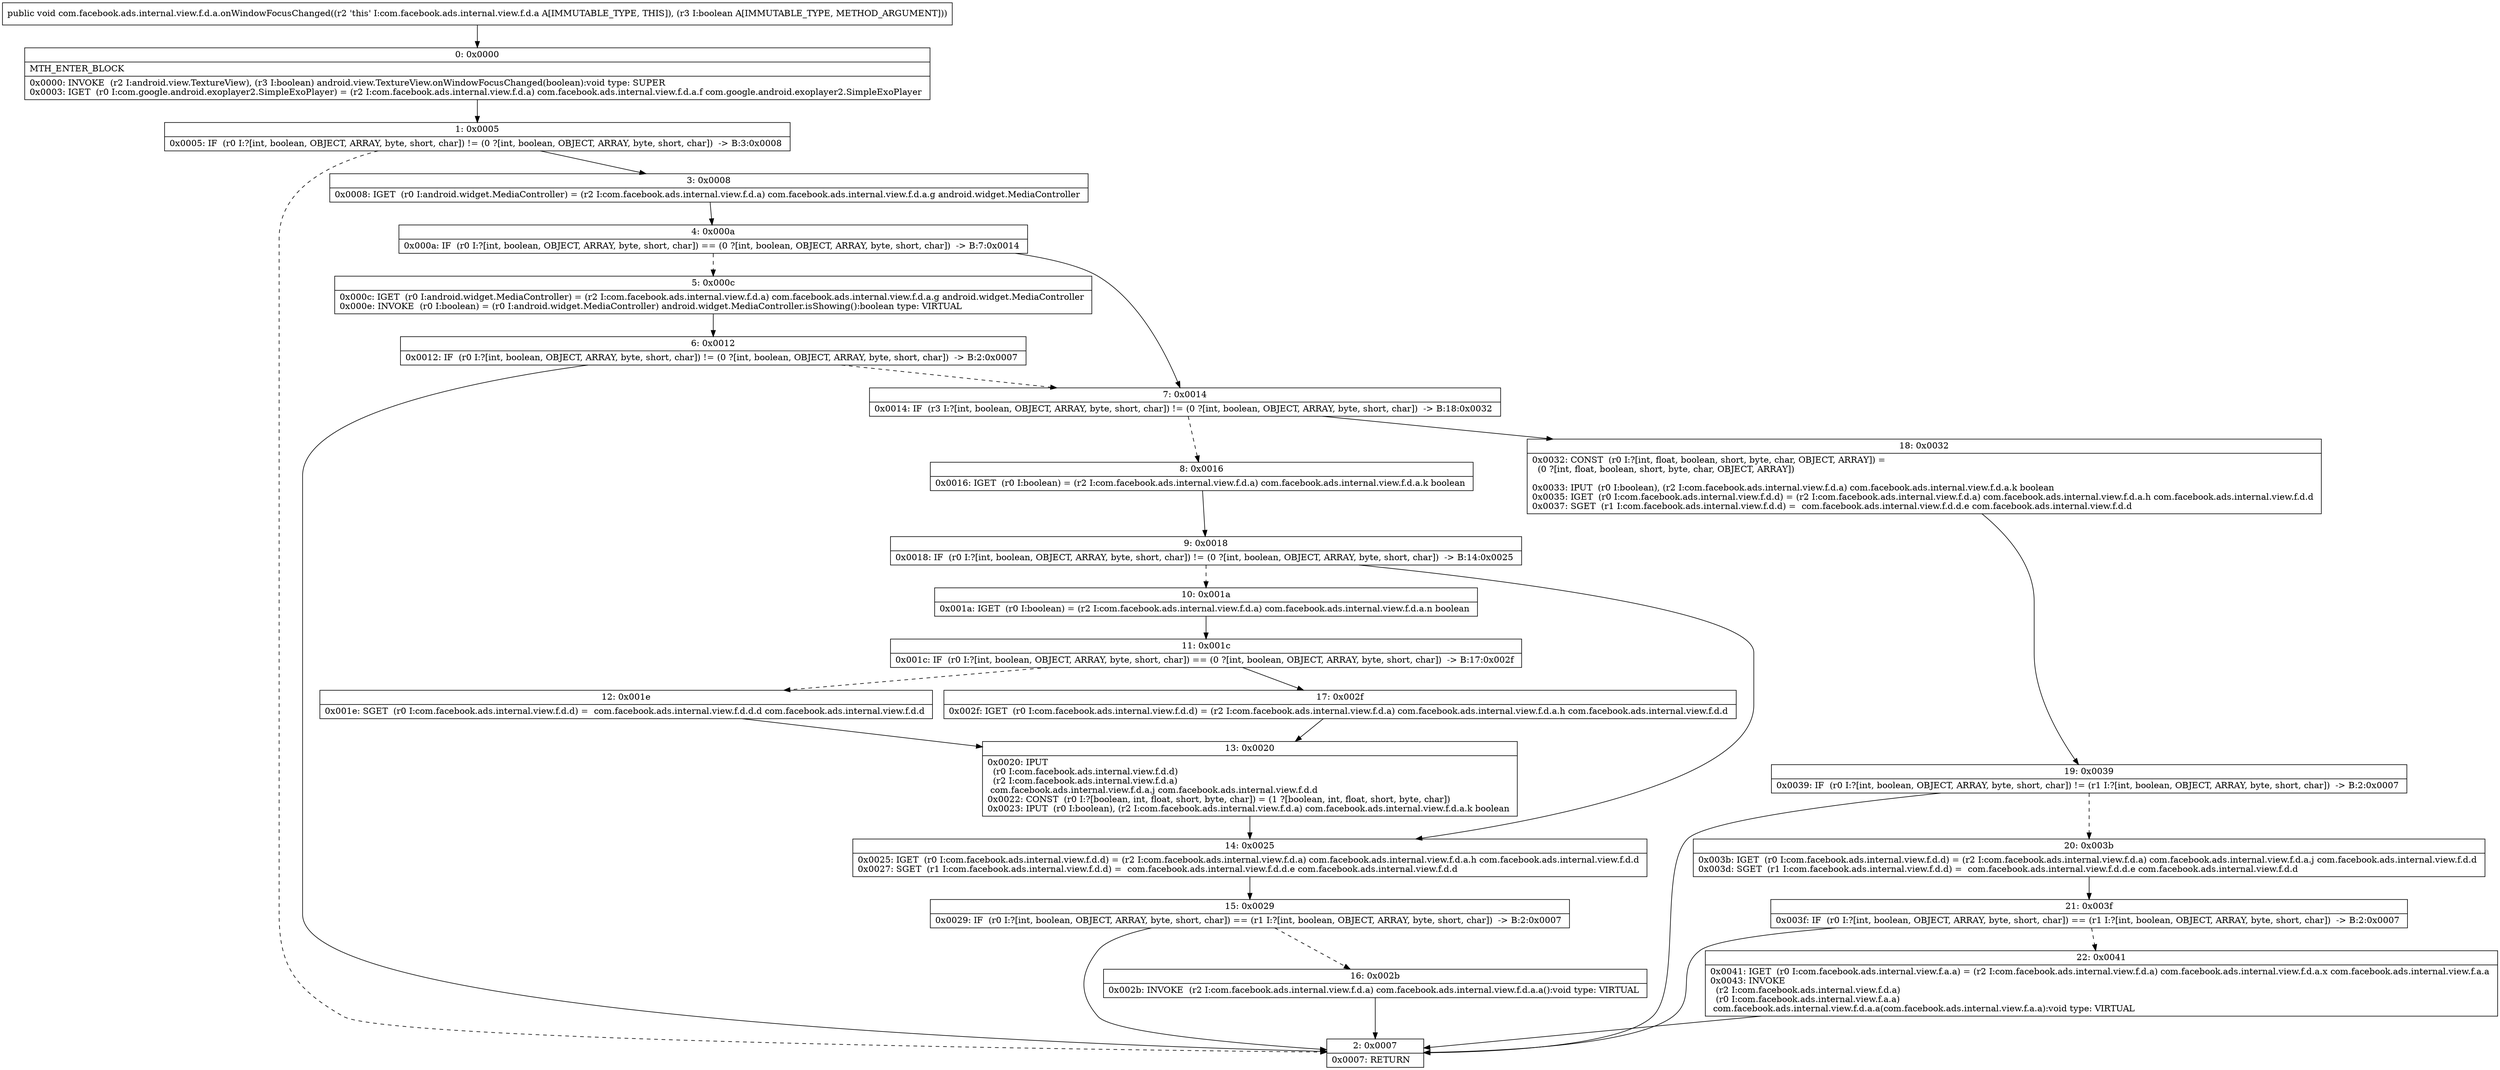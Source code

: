 digraph "CFG forcom.facebook.ads.internal.view.f.d.a.onWindowFocusChanged(Z)V" {
Node_0 [shape=record,label="{0\:\ 0x0000|MTH_ENTER_BLOCK\l|0x0000: INVOKE  (r2 I:android.view.TextureView), (r3 I:boolean) android.view.TextureView.onWindowFocusChanged(boolean):void type: SUPER \l0x0003: IGET  (r0 I:com.google.android.exoplayer2.SimpleExoPlayer) = (r2 I:com.facebook.ads.internal.view.f.d.a) com.facebook.ads.internal.view.f.d.a.f com.google.android.exoplayer2.SimpleExoPlayer \l}"];
Node_1 [shape=record,label="{1\:\ 0x0005|0x0005: IF  (r0 I:?[int, boolean, OBJECT, ARRAY, byte, short, char]) != (0 ?[int, boolean, OBJECT, ARRAY, byte, short, char])  \-\> B:3:0x0008 \l}"];
Node_2 [shape=record,label="{2\:\ 0x0007|0x0007: RETURN   \l}"];
Node_3 [shape=record,label="{3\:\ 0x0008|0x0008: IGET  (r0 I:android.widget.MediaController) = (r2 I:com.facebook.ads.internal.view.f.d.a) com.facebook.ads.internal.view.f.d.a.g android.widget.MediaController \l}"];
Node_4 [shape=record,label="{4\:\ 0x000a|0x000a: IF  (r0 I:?[int, boolean, OBJECT, ARRAY, byte, short, char]) == (0 ?[int, boolean, OBJECT, ARRAY, byte, short, char])  \-\> B:7:0x0014 \l}"];
Node_5 [shape=record,label="{5\:\ 0x000c|0x000c: IGET  (r0 I:android.widget.MediaController) = (r2 I:com.facebook.ads.internal.view.f.d.a) com.facebook.ads.internal.view.f.d.a.g android.widget.MediaController \l0x000e: INVOKE  (r0 I:boolean) = (r0 I:android.widget.MediaController) android.widget.MediaController.isShowing():boolean type: VIRTUAL \l}"];
Node_6 [shape=record,label="{6\:\ 0x0012|0x0012: IF  (r0 I:?[int, boolean, OBJECT, ARRAY, byte, short, char]) != (0 ?[int, boolean, OBJECT, ARRAY, byte, short, char])  \-\> B:2:0x0007 \l}"];
Node_7 [shape=record,label="{7\:\ 0x0014|0x0014: IF  (r3 I:?[int, boolean, OBJECT, ARRAY, byte, short, char]) != (0 ?[int, boolean, OBJECT, ARRAY, byte, short, char])  \-\> B:18:0x0032 \l}"];
Node_8 [shape=record,label="{8\:\ 0x0016|0x0016: IGET  (r0 I:boolean) = (r2 I:com.facebook.ads.internal.view.f.d.a) com.facebook.ads.internal.view.f.d.a.k boolean \l}"];
Node_9 [shape=record,label="{9\:\ 0x0018|0x0018: IF  (r0 I:?[int, boolean, OBJECT, ARRAY, byte, short, char]) != (0 ?[int, boolean, OBJECT, ARRAY, byte, short, char])  \-\> B:14:0x0025 \l}"];
Node_10 [shape=record,label="{10\:\ 0x001a|0x001a: IGET  (r0 I:boolean) = (r2 I:com.facebook.ads.internal.view.f.d.a) com.facebook.ads.internal.view.f.d.a.n boolean \l}"];
Node_11 [shape=record,label="{11\:\ 0x001c|0x001c: IF  (r0 I:?[int, boolean, OBJECT, ARRAY, byte, short, char]) == (0 ?[int, boolean, OBJECT, ARRAY, byte, short, char])  \-\> B:17:0x002f \l}"];
Node_12 [shape=record,label="{12\:\ 0x001e|0x001e: SGET  (r0 I:com.facebook.ads.internal.view.f.d.d) =  com.facebook.ads.internal.view.f.d.d.d com.facebook.ads.internal.view.f.d.d \l}"];
Node_13 [shape=record,label="{13\:\ 0x0020|0x0020: IPUT  \l  (r0 I:com.facebook.ads.internal.view.f.d.d)\l  (r2 I:com.facebook.ads.internal.view.f.d.a)\l com.facebook.ads.internal.view.f.d.a.j com.facebook.ads.internal.view.f.d.d \l0x0022: CONST  (r0 I:?[boolean, int, float, short, byte, char]) = (1 ?[boolean, int, float, short, byte, char]) \l0x0023: IPUT  (r0 I:boolean), (r2 I:com.facebook.ads.internal.view.f.d.a) com.facebook.ads.internal.view.f.d.a.k boolean \l}"];
Node_14 [shape=record,label="{14\:\ 0x0025|0x0025: IGET  (r0 I:com.facebook.ads.internal.view.f.d.d) = (r2 I:com.facebook.ads.internal.view.f.d.a) com.facebook.ads.internal.view.f.d.a.h com.facebook.ads.internal.view.f.d.d \l0x0027: SGET  (r1 I:com.facebook.ads.internal.view.f.d.d) =  com.facebook.ads.internal.view.f.d.d.e com.facebook.ads.internal.view.f.d.d \l}"];
Node_15 [shape=record,label="{15\:\ 0x0029|0x0029: IF  (r0 I:?[int, boolean, OBJECT, ARRAY, byte, short, char]) == (r1 I:?[int, boolean, OBJECT, ARRAY, byte, short, char])  \-\> B:2:0x0007 \l}"];
Node_16 [shape=record,label="{16\:\ 0x002b|0x002b: INVOKE  (r2 I:com.facebook.ads.internal.view.f.d.a) com.facebook.ads.internal.view.f.d.a.a():void type: VIRTUAL \l}"];
Node_17 [shape=record,label="{17\:\ 0x002f|0x002f: IGET  (r0 I:com.facebook.ads.internal.view.f.d.d) = (r2 I:com.facebook.ads.internal.view.f.d.a) com.facebook.ads.internal.view.f.d.a.h com.facebook.ads.internal.view.f.d.d \l}"];
Node_18 [shape=record,label="{18\:\ 0x0032|0x0032: CONST  (r0 I:?[int, float, boolean, short, byte, char, OBJECT, ARRAY]) = \l  (0 ?[int, float, boolean, short, byte, char, OBJECT, ARRAY])\l \l0x0033: IPUT  (r0 I:boolean), (r2 I:com.facebook.ads.internal.view.f.d.a) com.facebook.ads.internal.view.f.d.a.k boolean \l0x0035: IGET  (r0 I:com.facebook.ads.internal.view.f.d.d) = (r2 I:com.facebook.ads.internal.view.f.d.a) com.facebook.ads.internal.view.f.d.a.h com.facebook.ads.internal.view.f.d.d \l0x0037: SGET  (r1 I:com.facebook.ads.internal.view.f.d.d) =  com.facebook.ads.internal.view.f.d.d.e com.facebook.ads.internal.view.f.d.d \l}"];
Node_19 [shape=record,label="{19\:\ 0x0039|0x0039: IF  (r0 I:?[int, boolean, OBJECT, ARRAY, byte, short, char]) != (r1 I:?[int, boolean, OBJECT, ARRAY, byte, short, char])  \-\> B:2:0x0007 \l}"];
Node_20 [shape=record,label="{20\:\ 0x003b|0x003b: IGET  (r0 I:com.facebook.ads.internal.view.f.d.d) = (r2 I:com.facebook.ads.internal.view.f.d.a) com.facebook.ads.internal.view.f.d.a.j com.facebook.ads.internal.view.f.d.d \l0x003d: SGET  (r1 I:com.facebook.ads.internal.view.f.d.d) =  com.facebook.ads.internal.view.f.d.d.e com.facebook.ads.internal.view.f.d.d \l}"];
Node_21 [shape=record,label="{21\:\ 0x003f|0x003f: IF  (r0 I:?[int, boolean, OBJECT, ARRAY, byte, short, char]) == (r1 I:?[int, boolean, OBJECT, ARRAY, byte, short, char])  \-\> B:2:0x0007 \l}"];
Node_22 [shape=record,label="{22\:\ 0x0041|0x0041: IGET  (r0 I:com.facebook.ads.internal.view.f.a.a) = (r2 I:com.facebook.ads.internal.view.f.d.a) com.facebook.ads.internal.view.f.d.a.x com.facebook.ads.internal.view.f.a.a \l0x0043: INVOKE  \l  (r2 I:com.facebook.ads.internal.view.f.d.a)\l  (r0 I:com.facebook.ads.internal.view.f.a.a)\l com.facebook.ads.internal.view.f.d.a.a(com.facebook.ads.internal.view.f.a.a):void type: VIRTUAL \l}"];
MethodNode[shape=record,label="{public void com.facebook.ads.internal.view.f.d.a.onWindowFocusChanged((r2 'this' I:com.facebook.ads.internal.view.f.d.a A[IMMUTABLE_TYPE, THIS]), (r3 I:boolean A[IMMUTABLE_TYPE, METHOD_ARGUMENT])) }"];
MethodNode -> Node_0;
Node_0 -> Node_1;
Node_1 -> Node_2[style=dashed];
Node_1 -> Node_3;
Node_3 -> Node_4;
Node_4 -> Node_5[style=dashed];
Node_4 -> Node_7;
Node_5 -> Node_6;
Node_6 -> Node_2;
Node_6 -> Node_7[style=dashed];
Node_7 -> Node_8[style=dashed];
Node_7 -> Node_18;
Node_8 -> Node_9;
Node_9 -> Node_10[style=dashed];
Node_9 -> Node_14;
Node_10 -> Node_11;
Node_11 -> Node_12[style=dashed];
Node_11 -> Node_17;
Node_12 -> Node_13;
Node_13 -> Node_14;
Node_14 -> Node_15;
Node_15 -> Node_2;
Node_15 -> Node_16[style=dashed];
Node_16 -> Node_2;
Node_17 -> Node_13;
Node_18 -> Node_19;
Node_19 -> Node_2;
Node_19 -> Node_20[style=dashed];
Node_20 -> Node_21;
Node_21 -> Node_2;
Node_21 -> Node_22[style=dashed];
Node_22 -> Node_2;
}

